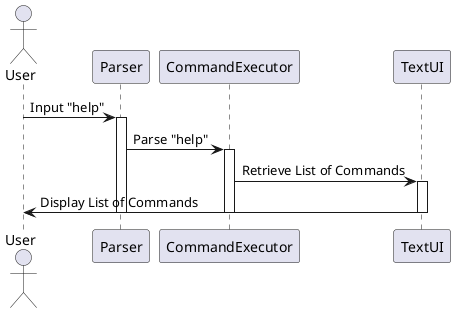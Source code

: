 @startuml
actor User
User -> Parser : Input "help"
activate Parser

Parser -> CommandExecutor : Parse "help"
activate CommandExecutor

CommandExecutor -> TextUI : Retrieve List of Commands
activate TextUI

TextUI -> User : Display List of Commands
deactivate TextUI

deactivate CommandExecutor
deactivate Parser
@enduml
